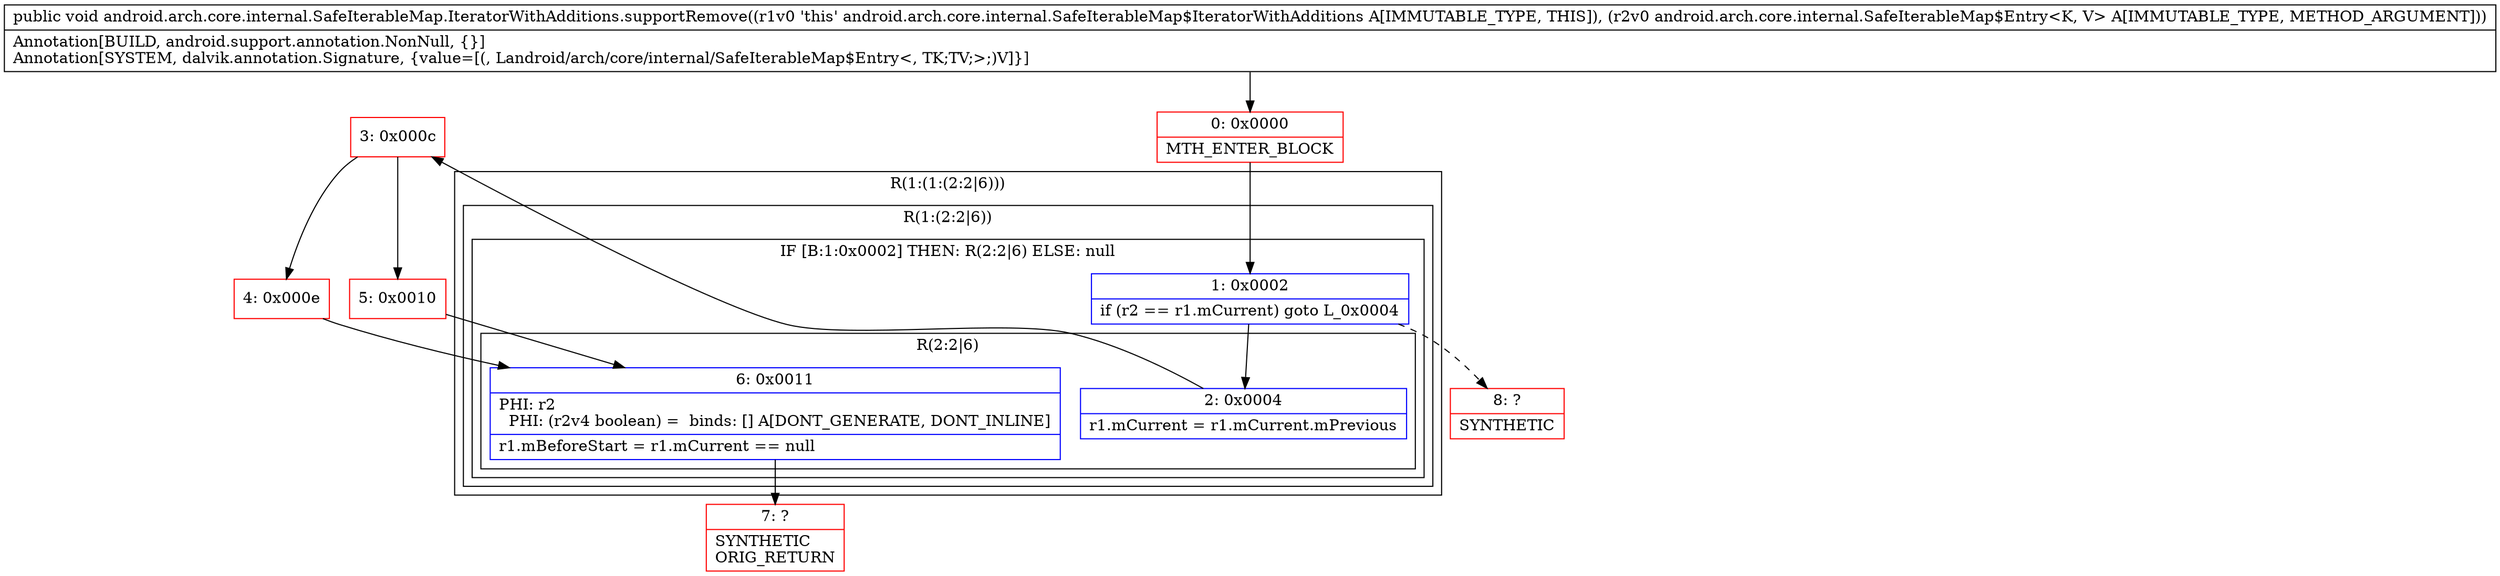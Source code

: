 digraph "CFG forandroid.arch.core.internal.SafeIterableMap.IteratorWithAdditions.supportRemove(Landroid\/arch\/core\/internal\/SafeIterableMap$Entry;)V" {
subgraph cluster_Region_693160142 {
label = "R(1:(1:(2:2|6)))";
node [shape=record,color=blue];
subgraph cluster_Region_546829009 {
label = "R(1:(2:2|6))";
node [shape=record,color=blue];
subgraph cluster_IfRegion_1912401462 {
label = "IF [B:1:0x0002] THEN: R(2:2|6) ELSE: null";
node [shape=record,color=blue];
Node_1 [shape=record,label="{1\:\ 0x0002|if (r2 == r1.mCurrent) goto L_0x0004\l}"];
subgraph cluster_Region_1742590808 {
label = "R(2:2|6)";
node [shape=record,color=blue];
Node_2 [shape=record,label="{2\:\ 0x0004|r1.mCurrent = r1.mCurrent.mPrevious\l}"];
Node_6 [shape=record,label="{6\:\ 0x0011|PHI: r2 \l  PHI: (r2v4 boolean) =  binds: [] A[DONT_GENERATE, DONT_INLINE]\l|r1.mBeforeStart = r1.mCurrent == null\l}"];
}
}
}
}
Node_0 [shape=record,color=red,label="{0\:\ 0x0000|MTH_ENTER_BLOCK\l}"];
Node_3 [shape=record,color=red,label="{3\:\ 0x000c}"];
Node_4 [shape=record,color=red,label="{4\:\ 0x000e}"];
Node_5 [shape=record,color=red,label="{5\:\ 0x0010}"];
Node_7 [shape=record,color=red,label="{7\:\ ?|SYNTHETIC\lORIG_RETURN\l}"];
Node_8 [shape=record,color=red,label="{8\:\ ?|SYNTHETIC\l}"];
MethodNode[shape=record,label="{public void android.arch.core.internal.SafeIterableMap.IteratorWithAdditions.supportRemove((r1v0 'this' android.arch.core.internal.SafeIterableMap$IteratorWithAdditions A[IMMUTABLE_TYPE, THIS]), (r2v0 android.arch.core.internal.SafeIterableMap$Entry\<K, V\> A[IMMUTABLE_TYPE, METHOD_ARGUMENT]))  | Annotation[BUILD, android.support.annotation.NonNull, \{\}]\lAnnotation[SYSTEM, dalvik.annotation.Signature, \{value=[(, Landroid\/arch\/core\/internal\/SafeIterableMap$Entry\<, TK;TV;\>;)V]\}]\l}"];
MethodNode -> Node_0;
Node_1 -> Node_2;
Node_1 -> Node_8[style=dashed];
Node_2 -> Node_3;
Node_6 -> Node_7;
Node_0 -> Node_1;
Node_3 -> Node_4;
Node_3 -> Node_5;
Node_4 -> Node_6;
Node_5 -> Node_6;
}

